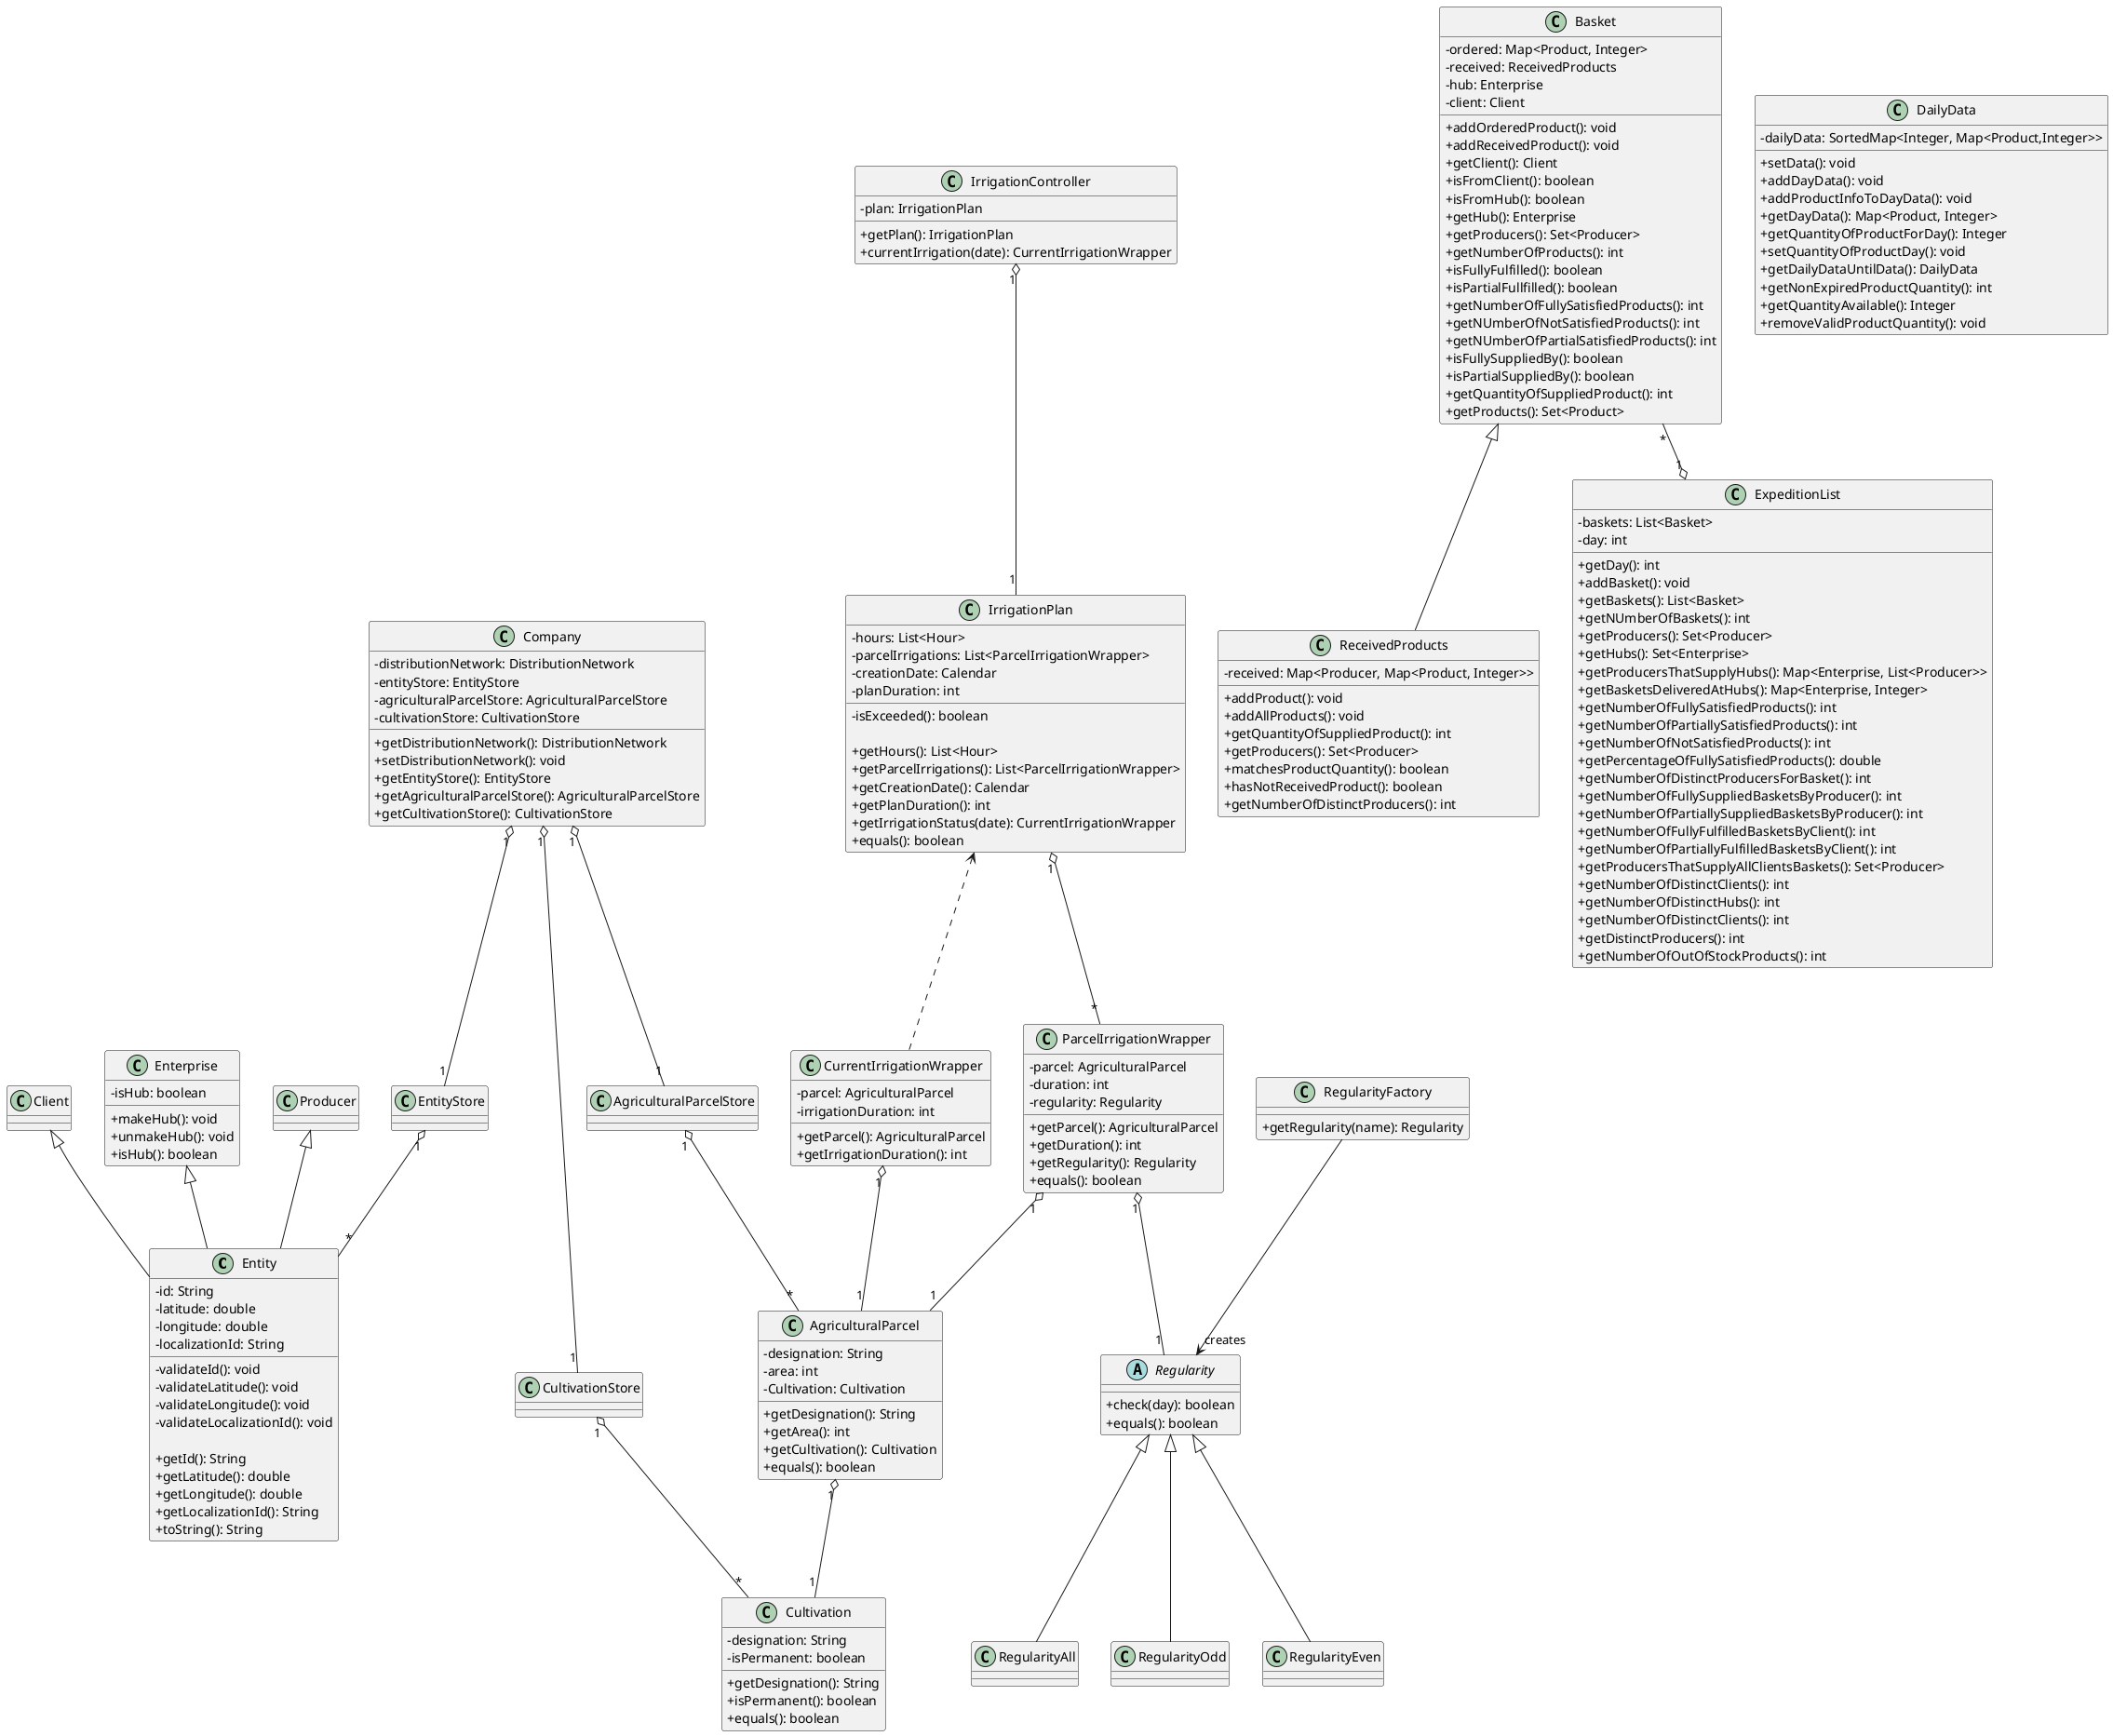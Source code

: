 @startuml CD

skinparam classAttributeIconSize 0

class Entity {
  - id: String
  - latitude: double
  - longitude: double
  - localizationId: String

  -validateId(): void
  -validateLatitude(): void
  -validateLongitude(): void
  -validateLocalizationId(): void

  +getId(): String
  +getLatitude(): double
  +getLongitude(): double
  +getLocalizationId(): String
  +toString(): String
}

class Client {}

class Enterprise {
  -isHub: boolean

  +makeHub(): void
  +unmakeHub(): void
  +isHub(): boolean
}

class Producer {}

class AgriculturalParcel {
  -designation: String
  -area: int
  -Cultivation: Cultivation

  +getDesignation(): String
  +getArea(): int
  +getCultivation(): Cultivation
  +equals(): boolean
}

class Cultivation {
  -designation: String
  -isPermanent: boolean

  +getDesignation(): String
  +isPermanent(): boolean
  +equals(): boolean
}

Client <|-- Entity
Enterprise <|-- Entity
Producer <|-- Entity

class Company {
   - distributionNetwork: DistributionNetwork
   - entityStore: EntityStore
   - agriculturalParcelStore: AgriculturalParcelStore
   - cultivationStore: CultivationStore

  +getDistributionNetwork(): DistributionNetwork
  +setDistributionNetwork(): void
  +getEntityStore(): EntityStore
  +getAgriculturalParcelStore(): AgriculturalParcelStore
  +getCultivationStore(): CultivationStore
}

class EntityStore {}

class AgriculturalParcelStore {}

class CultivationStore {}

class IrrigationPlan {
   -hours: List<Hour>
   -parcelIrrigations: List<ParcelIrrigationWrapper>
   -creationDate: Calendar
   -planDuration: int

  -isExceeded(): boolean

  +getHours(): List<Hour>
  +getParcelIrrigations(): List<ParcelIrrigationWrapper>
  +getCreationDate(): Calendar
  +getPlanDuration(): int
  +getIrrigationStatus(date): CurrentIrrigationWrapper
  +equals(): boolean
}

class IrrigationController {
   -plan: IrrigationPlan

   +getPlan(): IrrigationPlan
   +currentIrrigation(date): CurrentIrrigationWrapper
}

class CurrentIrrigationWrapper {
  -parcel: AgriculturalParcel
  -irrigationDuration: int

  +getParcel(): AgriculturalParcel
  +getIrrigationDuration(): int
}

class ParcelIrrigationWrapper {
   - parcel: AgriculturalParcel
   - duration: int
   - regularity: Regularity

   +getParcel(): AgriculturalParcel
   +getDuration(): int
   +getRegularity(): Regularity
   +equals(): boolean
}

abstract Regularity {
   +check(day): boolean
   +equals(): boolean
}

class RegularityFactory {
   +getRegularity(name): Regularity
}

class RegularityAll {}
class RegularityOdd {}
class RegularityEven {}

class Basket {
   - ordered: Map<Product, Integer>
   - received: ReceivedProducts
   - hub: Enterprise
   - client: Client

   +addOrderedProduct(): void
   +addReceivedProduct(): void
   +getClient(): Client
   +isFromClient(): boolean
   +isFromHub(): boolean
   +getHub(): Enterprise
   +getProducers(): Set<Producer>
   +getNumberOfProducts(): int
   +isFullyFulfilled(): boolean
   +isPartialFullfilled(): boolean
   +getNumberOfFullySatisfiedProducts(): int
   +getNUmberOfNotSatisfiedProducts(): int
   +getNUmberOfPartialSatisfiedProducts(): int
   +isFullySuppliedBy(): boolean
   +isPartialSuppliedBy(): boolean
   +getQuantityOfSuppliedProduct(): int
   +getProducts(): Set<Product>
}

class DailyData {
  - dailyData: SortedMap<Integer, Map<Product,Integer>>

  +setData(): void
  +addDayData(): void
  +addProductInfoToDayData(): void
  +getDayData(): Map<Product, Integer>
  +getQuantityOfProductForDay(): Integer
  +setQuantityOfProductDay(): void
  +getDailyDataUntilData(): DailyData
  +getNonExpiredProductQuantity(): int
  +getQuantityAvailable(): Integer
  +removeValidProductQuantity(): void
}

class ReceivedProducts {
  - received: Map<Producer, Map<Product, Integer>>

  +addProduct(): void
  +addAllProducts(): void
  +getQuantityOfSuppliedProduct(): int
  +getProducers(): Set<Producer>
  +matchesProductQuantity(): boolean
  +hasNotReceivedProduct(): boolean
  +getNumberOfDistinctProducers(): int
}

class ExpeditionList {
 - baskets: List<Basket>
 - day: int

 +getDay(): int
 +addBasket(): void
 +getBaskets(): List<Basket>
 +getNUmberOfBaskets(): int
 +getProducers(): Set<Producer>
 +getHubs(): Set<Enterprise>
 +getProducersThatSupplyHubs(): Map<Enterprise, List<Producer>>
 +getBasketsDeliveredAtHubs(): Map<Enterprise, Integer>
 +getNumberOfFullySatisfiedProducts(): int
 +getNumberOfPartiallySatisfiedProducts(): int
 +getNumberOfNotSatisfiedProducts(): int
 +getPercentageOfFullySatisfiedProducts(): double
 +getNumberOfDistinctProducersForBasket(): int
 +getNumberOfFullySuppliedBasketsByProducer(): int
 +getNumberOfPartiallySuppliedBasketsByProducer(): int
 +getNumberOfFullyFulfilledBasketsByClient(): int
 +getNumberOfPartiallyFulfilledBasketsByClient(): int
 +getProducersThatSupplyAllClientsBaskets(): Set<Producer>
 +getNumberOfDistinctClients(): int
 +getNumberOfDistinctHubs(): int
 +getNumberOfDistinctClients(): int
 +getDistinctProducers(): int
 +getNumberOfOutOfStockProducts(): int

}

Basket "*" --o "1" ExpeditionList
Basket <|-- ReceivedProducts

Regularity <|-- RegularityAll
Regularity <|-- RegularityOdd
Regularity <|-- RegularityEven

RegularityFactory --> "creates" Regularity

ParcelIrrigationWrapper "1" o-- "1" Regularity

EntityStore "1" o-- "*" Entity

AgriculturalParcelStore "1" o-- "*" AgriculturalParcel
CultivationStore "1" o-- "*" Cultivation

AgriculturalParcel "1" o-- "1" Cultivation
IrrigationController "1" o-- "1" IrrigationPlan

IrrigationPlan "1" o-- "*" ParcelIrrigationWrapper

ParcelIrrigationWrapper "1" o-- "1" AgriculturalParcel
CurrentIrrigationWrapper "1" o-- "1" AgriculturalParcel

IrrigationPlan <.. CurrentIrrigationWrapper

Company "1" o-- "1" EntityStore
Company "1" o-- "1" AgriculturalParcelStore
Company "1" o-- "1" CultivationStore

@enduml
